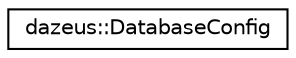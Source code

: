 digraph "Graphical Class Hierarchy"
{
  edge [fontname="Helvetica",fontsize="10",labelfontname="Helvetica",labelfontsize="10"];
  node [fontname="Helvetica",fontsize="10",shape=record];
  rankdir="LR";
  Node1 [label="dazeus::DatabaseConfig",height=0.2,width=0.4,color="black", fillcolor="white", style="filled",URL="$structdazeus_1_1_database_config.html"];
}
